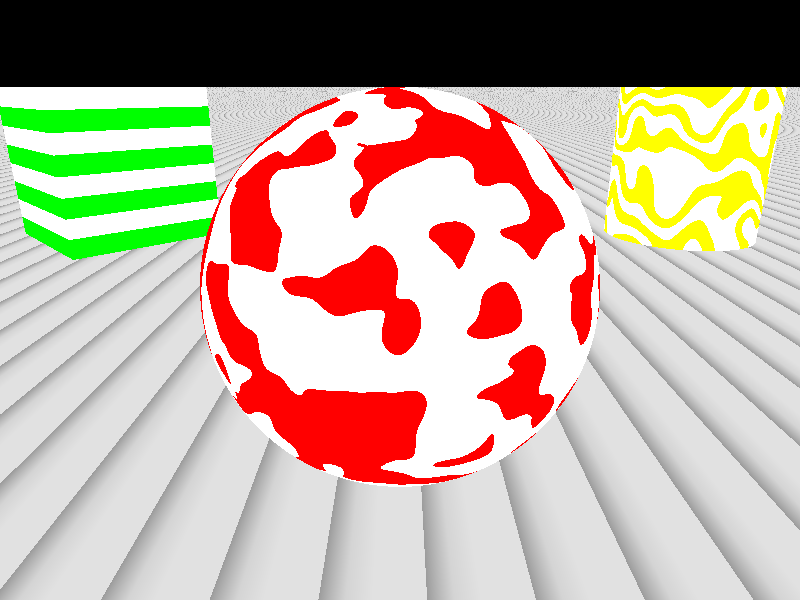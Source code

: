// Persistence Of Vision raytracer version 2.0 sample file.// Fun with filter (and other neat tricks).#include "shapes.inc"#include "colors.inc"camera {   location  <0, 2, -4.5>   direction <0, 0,  1>   up  <0, 1, 0>   right <4/3, 0, 0>   look_at <0, 0.4, 0>}// Floor, with phoney gray "planks"plane { y, 0   pigment {      gradient x      color_map {         [0,    0.25 color Gray      color Gray]         [0.25, 0.50 color DimGray   color LightGray]         [0.50, 0.75 color LightGray color Gray]         [0.75, 1    color Gray      color Gray]      }      scale <0.45, 1, 1>   }   finish{ambient 0.1 diffuse 0.7}}//  Note: Clear = color White filter 1// A blobby spheresphere  { <0, 1, -1.5>, 1    pigment {      bozo      turbulence 0.5      octaves 1      scale 0.2      color_map {         [0,   0.5 color red 1 filter 0.5 color red 1 filter 1]         [0.5, 1   color Clear           color Clear]      }   }   finish {ambient 0.15  diffuse 0.7}}// A sliced green boxobject { UnitBox   rotate 45*y   translate <-4, 1, 4>   pigment {      gradient y      color_map {         [0,   0.5 color Green color Green]         [0.5, 1   color Clear color Clear]      }      scale 0.5   }}// A yellow, swirly finite cylinderobject { Disk_Y   translate <4, 1, 4>   pigment {      gradient y      turbulence 2      octaves 1      color_map {         [0,   0.5 color Yellow color Yellow]         [0.5, 1   color Clear  color Clear]      }      scale 0.5   }}light_source { <10, 12, -40> colour White }